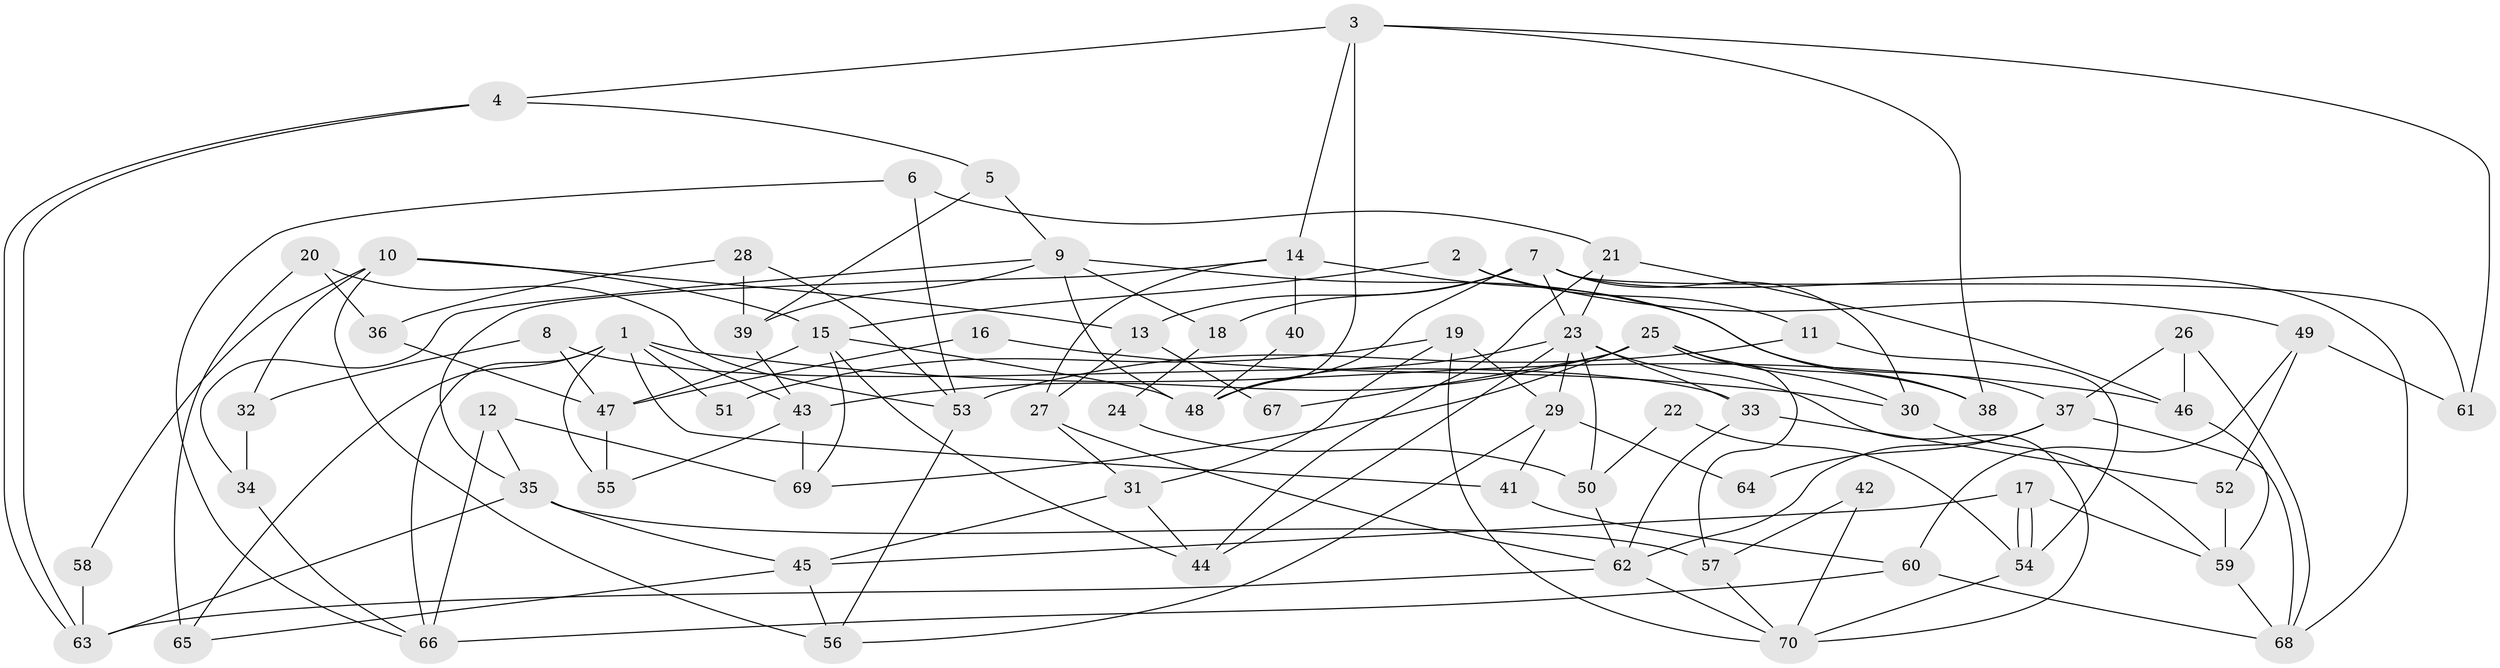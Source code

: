 // coarse degree distribution, {7: 0.13636363636363635, 3: 0.22727272727272727, 6: 0.18181818181818182, 5: 0.11363636363636363, 2: 0.09090909090909091, 8: 0.09090909090909091, 4: 0.11363636363636363, 10: 0.022727272727272728, 1: 0.022727272727272728}
// Generated by graph-tools (version 1.1) at 2025/24/03/03/25 07:24:01]
// undirected, 70 vertices, 140 edges
graph export_dot {
graph [start="1"]
  node [color=gray90,style=filled];
  1;
  2;
  3;
  4;
  5;
  6;
  7;
  8;
  9;
  10;
  11;
  12;
  13;
  14;
  15;
  16;
  17;
  18;
  19;
  20;
  21;
  22;
  23;
  24;
  25;
  26;
  27;
  28;
  29;
  30;
  31;
  32;
  33;
  34;
  35;
  36;
  37;
  38;
  39;
  40;
  41;
  42;
  43;
  44;
  45;
  46;
  47;
  48;
  49;
  50;
  51;
  52;
  53;
  54;
  55;
  56;
  57;
  58;
  59;
  60;
  61;
  62;
  63;
  64;
  65;
  66;
  67;
  68;
  69;
  70;
  1 -- 55;
  1 -- 46;
  1 -- 41;
  1 -- 43;
  1 -- 51;
  1 -- 65;
  1 -- 66;
  2 -- 15;
  2 -- 49;
  2 -- 11;
  3 -- 61;
  3 -- 14;
  3 -- 4;
  3 -- 38;
  3 -- 48;
  4 -- 63;
  4 -- 63;
  4 -- 5;
  5 -- 39;
  5 -- 9;
  6 -- 53;
  6 -- 66;
  6 -- 21;
  7 -- 68;
  7 -- 23;
  7 -- 13;
  7 -- 18;
  7 -- 30;
  7 -- 48;
  7 -- 61;
  8 -- 32;
  8 -- 33;
  8 -- 47;
  9 -- 48;
  9 -- 18;
  9 -- 34;
  9 -- 37;
  9 -- 39;
  10 -- 13;
  10 -- 15;
  10 -- 32;
  10 -- 56;
  10 -- 58;
  11 -- 54;
  11 -- 53;
  12 -- 35;
  12 -- 69;
  12 -- 66;
  13 -- 27;
  13 -- 67;
  14 -- 35;
  14 -- 38;
  14 -- 27;
  14 -- 40;
  15 -- 48;
  15 -- 69;
  15 -- 44;
  15 -- 47;
  16 -- 30;
  16 -- 47;
  17 -- 59;
  17 -- 54;
  17 -- 54;
  17 -- 45;
  18 -- 24;
  19 -- 29;
  19 -- 31;
  19 -- 51;
  19 -- 70;
  20 -- 65;
  20 -- 36;
  20 -- 53;
  21 -- 44;
  21 -- 23;
  21 -- 46;
  22 -- 50;
  22 -- 54;
  23 -- 48;
  23 -- 29;
  23 -- 33;
  23 -- 44;
  23 -- 50;
  23 -- 70;
  24 -- 50;
  25 -- 57;
  25 -- 30;
  25 -- 38;
  25 -- 43;
  25 -- 67;
  25 -- 69;
  26 -- 37;
  26 -- 68;
  26 -- 46;
  27 -- 31;
  27 -- 62;
  28 -- 39;
  28 -- 53;
  28 -- 36;
  29 -- 56;
  29 -- 41;
  29 -- 64;
  30 -- 59;
  31 -- 45;
  31 -- 44;
  32 -- 34;
  33 -- 62;
  33 -- 52;
  34 -- 66;
  35 -- 63;
  35 -- 45;
  35 -- 57;
  36 -- 47;
  37 -- 62;
  37 -- 64;
  37 -- 68;
  39 -- 43;
  40 -- 48;
  41 -- 60;
  42 -- 57;
  42 -- 70;
  43 -- 55;
  43 -- 69;
  45 -- 56;
  45 -- 65;
  46 -- 59;
  47 -- 55;
  49 -- 52;
  49 -- 60;
  49 -- 61;
  50 -- 62;
  52 -- 59;
  53 -- 56;
  54 -- 70;
  57 -- 70;
  58 -- 63;
  59 -- 68;
  60 -- 66;
  60 -- 68;
  62 -- 70;
  62 -- 63;
}
